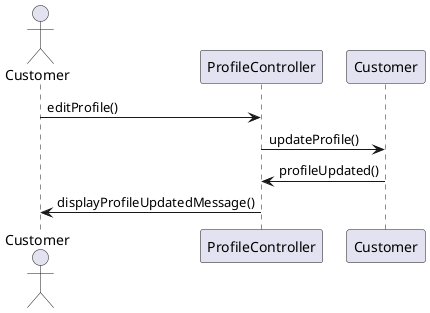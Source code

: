 @startuml EditProfileSequence
actor Customer
participant "ProfileController" as PC
participant "Customer" as C

Customer -> PC : editProfile()
PC -> C : updateProfile()
C -> PC : profileUpdated()
PC -> Customer : displayProfileUpdatedMessage()
@enduml
